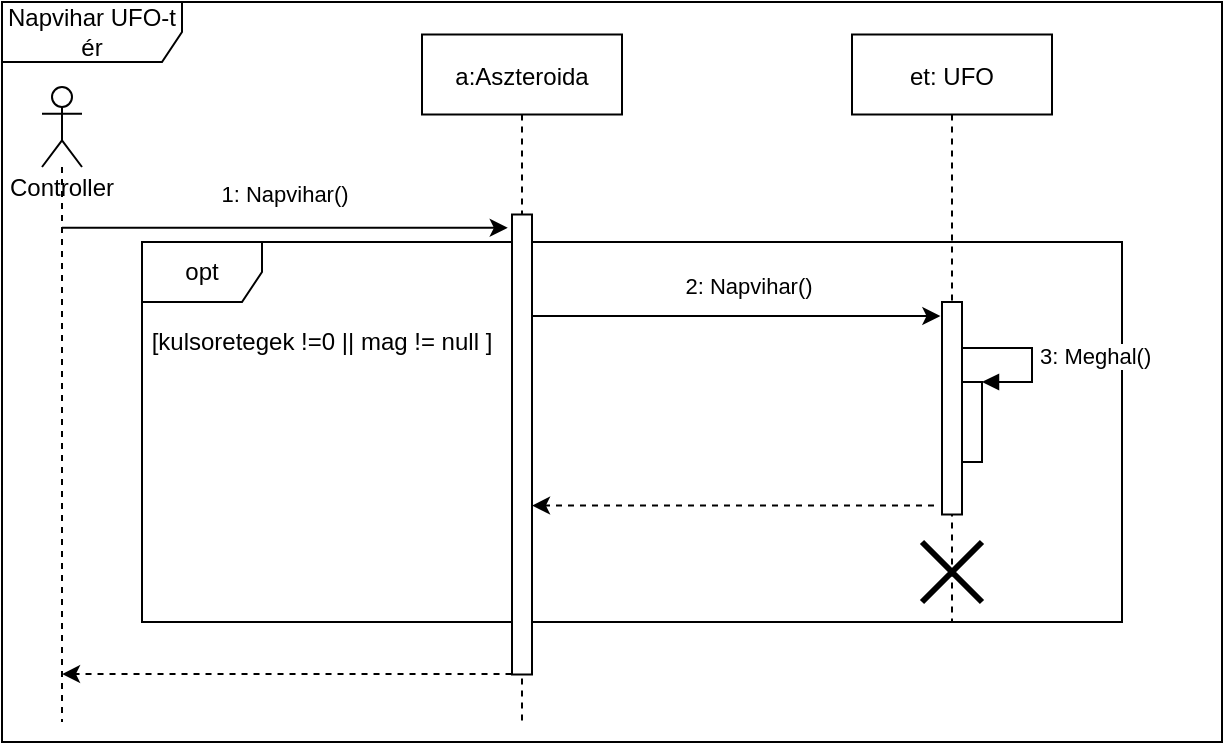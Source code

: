 <mxfile version="14.5.3" type="github">
  <diagram id="kgpKYQtTHZ0yAKxKKP6v" name="Page-1">
    <mxGraphModel dx="1038" dy="548" grid="1" gridSize="10" guides="1" tooltips="1" connect="1" arrows="1" fold="1" page="1" pageScale="1" pageWidth="850" pageHeight="1100" math="0" shadow="0">
      <root>
        <mxCell id="0" />
        <mxCell id="1" parent="0" />
        <mxCell id="fnsknMSwphSBJhslUrFn-1" value="Napvihar UFO-t ér" style="shape=umlFrame;whiteSpace=wrap;html=1;width=90;height=30;" vertex="1" parent="1">
          <mxGeometry y="40" width="610" height="370" as="geometry" />
        </mxCell>
        <mxCell id="fnsknMSwphSBJhslUrFn-2" value="opt" style="shape=umlFrame;whiteSpace=wrap;html=1;" vertex="1" parent="1">
          <mxGeometry x="70" y="160" width="490" height="190" as="geometry" />
        </mxCell>
        <mxCell id="fnsknMSwphSBJhslUrFn-3" value="1: Napvihar()" style="endArrow=classic;html=1;entryX=-0.212;entryY=0.029;entryDx=0;entryDy=0;entryPerimeter=0;" edge="1" parent="1" source="fnsknMSwphSBJhslUrFn-13" target="fnsknMSwphSBJhslUrFn-6">
          <mxGeometry x="-0.002" y="16" width="50" height="50" relative="1" as="geometry">
            <mxPoint x="10" y="148" as="sourcePoint" />
            <mxPoint x="181.6" y="148.1" as="targetPoint" />
            <mxPoint y="-1" as="offset" />
          </mxGeometry>
        </mxCell>
        <mxCell id="fnsknMSwphSBJhslUrFn-4" value="[kulsoretegek !=0 || mag != null ]" style="text;html=1;strokeColor=none;fillColor=none;align=center;verticalAlign=middle;whiteSpace=wrap;rounded=0;" vertex="1" parent="1">
          <mxGeometry x="60" y="200" width="200" height="20" as="geometry" />
        </mxCell>
        <mxCell id="fnsknMSwphSBJhslUrFn-5" value="a:Aszteroida" style="shape=umlLifeline;perimeter=lifelinePerimeter;container=1;collapsible=0;recursiveResize=0;rounded=0;shadow=0;strokeWidth=1;" vertex="1" parent="1">
          <mxGeometry x="210" y="56.25" width="100" height="343.75" as="geometry" />
        </mxCell>
        <mxCell id="fnsknMSwphSBJhslUrFn-6" value="" style="points=[];perimeter=orthogonalPerimeter;rounded=0;shadow=0;strokeWidth=1;" vertex="1" parent="fnsknMSwphSBJhslUrFn-5">
          <mxGeometry x="45" y="90" width="10" height="230" as="geometry" />
        </mxCell>
        <mxCell id="fnsknMSwphSBJhslUrFn-7" value="et: UFO" style="shape=umlLifeline;perimeter=lifelinePerimeter;container=1;collapsible=0;recursiveResize=0;rounded=0;shadow=0;strokeWidth=1;" vertex="1" parent="1">
          <mxGeometry x="425" y="56.25" width="100" height="293.75" as="geometry" />
        </mxCell>
        <mxCell id="fnsknMSwphSBJhslUrFn-8" value="" style="points=[];perimeter=orthogonalPerimeter;rounded=0;shadow=0;strokeWidth=1;" vertex="1" parent="fnsknMSwphSBJhslUrFn-7">
          <mxGeometry x="45" y="133.75" width="10" height="106.25" as="geometry" />
        </mxCell>
        <mxCell id="fnsknMSwphSBJhslUrFn-9" value="" style="shape=umlDestroy;whiteSpace=wrap;html=1;strokeWidth=3;" vertex="1" parent="fnsknMSwphSBJhslUrFn-7">
          <mxGeometry x="35" y="253.75" width="30" height="30" as="geometry" />
        </mxCell>
        <mxCell id="fnsknMSwphSBJhslUrFn-10" value="&lt;span style=&quot;color: rgb(0 , 0 , 0) ; font-family: &amp;#34;helvetica&amp;#34; ; font-size: 11px ; font-style: normal ; font-weight: 400 ; letter-spacing: normal ; text-align: center ; text-indent: 0px ; text-transform: none ; word-spacing: 0px ; background-color: rgb(255 , 255 , 255) ; display: inline ; float: none&quot;&gt;2: Napvihar()&lt;/span&gt;" style="endArrow=classic;html=1;entryX=-0.08;entryY=0.066;entryDx=0;entryDy=0;entryPerimeter=0;" edge="1" parent="1" source="fnsknMSwphSBJhslUrFn-6" target="fnsknMSwphSBJhslUrFn-8">
          <mxGeometry x="0.055" y="15" width="50" height="50" relative="1" as="geometry">
            <mxPoint x="550" y="340" as="sourcePoint" />
            <mxPoint x="600" y="290" as="targetPoint" />
            <mxPoint as="offset" />
          </mxGeometry>
        </mxCell>
        <mxCell id="fnsknMSwphSBJhslUrFn-11" value="" style="endArrow=classic;html=1;dashed=1;exitX=-0.4;exitY=0.958;exitDx=0;exitDy=0;exitPerimeter=0;" edge="1" parent="1" source="fnsknMSwphSBJhslUrFn-8" target="fnsknMSwphSBJhslUrFn-6">
          <mxGeometry width="50" height="50" relative="1" as="geometry">
            <mxPoint x="589" y="395" as="sourcePoint" />
            <mxPoint x="403" y="395" as="targetPoint" />
          </mxGeometry>
        </mxCell>
        <mxCell id="fnsknMSwphSBJhslUrFn-12" value="" style="endArrow=classic;html=1;dashed=1;exitX=-0.024;exitY=0.999;exitDx=0;exitDy=0;exitPerimeter=0;" edge="1" parent="1" source="fnsknMSwphSBJhslUrFn-6" target="fnsknMSwphSBJhslUrFn-13">
          <mxGeometry width="50" height="50" relative="1" as="geometry">
            <mxPoint x="176.33" y="462.96" as="sourcePoint" />
            <mxPoint x="30" y="463" as="targetPoint" />
          </mxGeometry>
        </mxCell>
        <mxCell id="fnsknMSwphSBJhslUrFn-13" value="Controller" style="shape=umlLifeline;participant=umlActor;perimeter=lifelinePerimeter;whiteSpace=wrap;html=1;container=1;collapsible=0;recursiveResize=0;verticalAlign=top;spacingTop=36;outlineConnect=0;" vertex="1" parent="1">
          <mxGeometry x="20" y="82.5" width="20" height="317.5" as="geometry" />
        </mxCell>
        <mxCell id="fnsknMSwphSBJhslUrFn-14" value="" style="html=1;points=[];perimeter=orthogonalPerimeter;" vertex="1" parent="1">
          <mxGeometry x="480" y="230" width="10" height="40" as="geometry" />
        </mxCell>
        <mxCell id="fnsknMSwphSBJhslUrFn-15" value="3: Meghal()" style="edgeStyle=orthogonalEdgeStyle;html=1;align=left;spacingLeft=2;endArrow=block;rounded=0;entryX=1;entryY=0;" edge="1" parent="1" source="fnsknMSwphSBJhslUrFn-8" target="fnsknMSwphSBJhslUrFn-14">
          <mxGeometry relative="1" as="geometry">
            <mxPoint x="470" y="213.06" as="sourcePoint" />
            <Array as="points">
              <mxPoint x="515" y="213" />
              <mxPoint x="515" y="230" />
            </Array>
          </mxGeometry>
        </mxCell>
      </root>
    </mxGraphModel>
  </diagram>
</mxfile>
